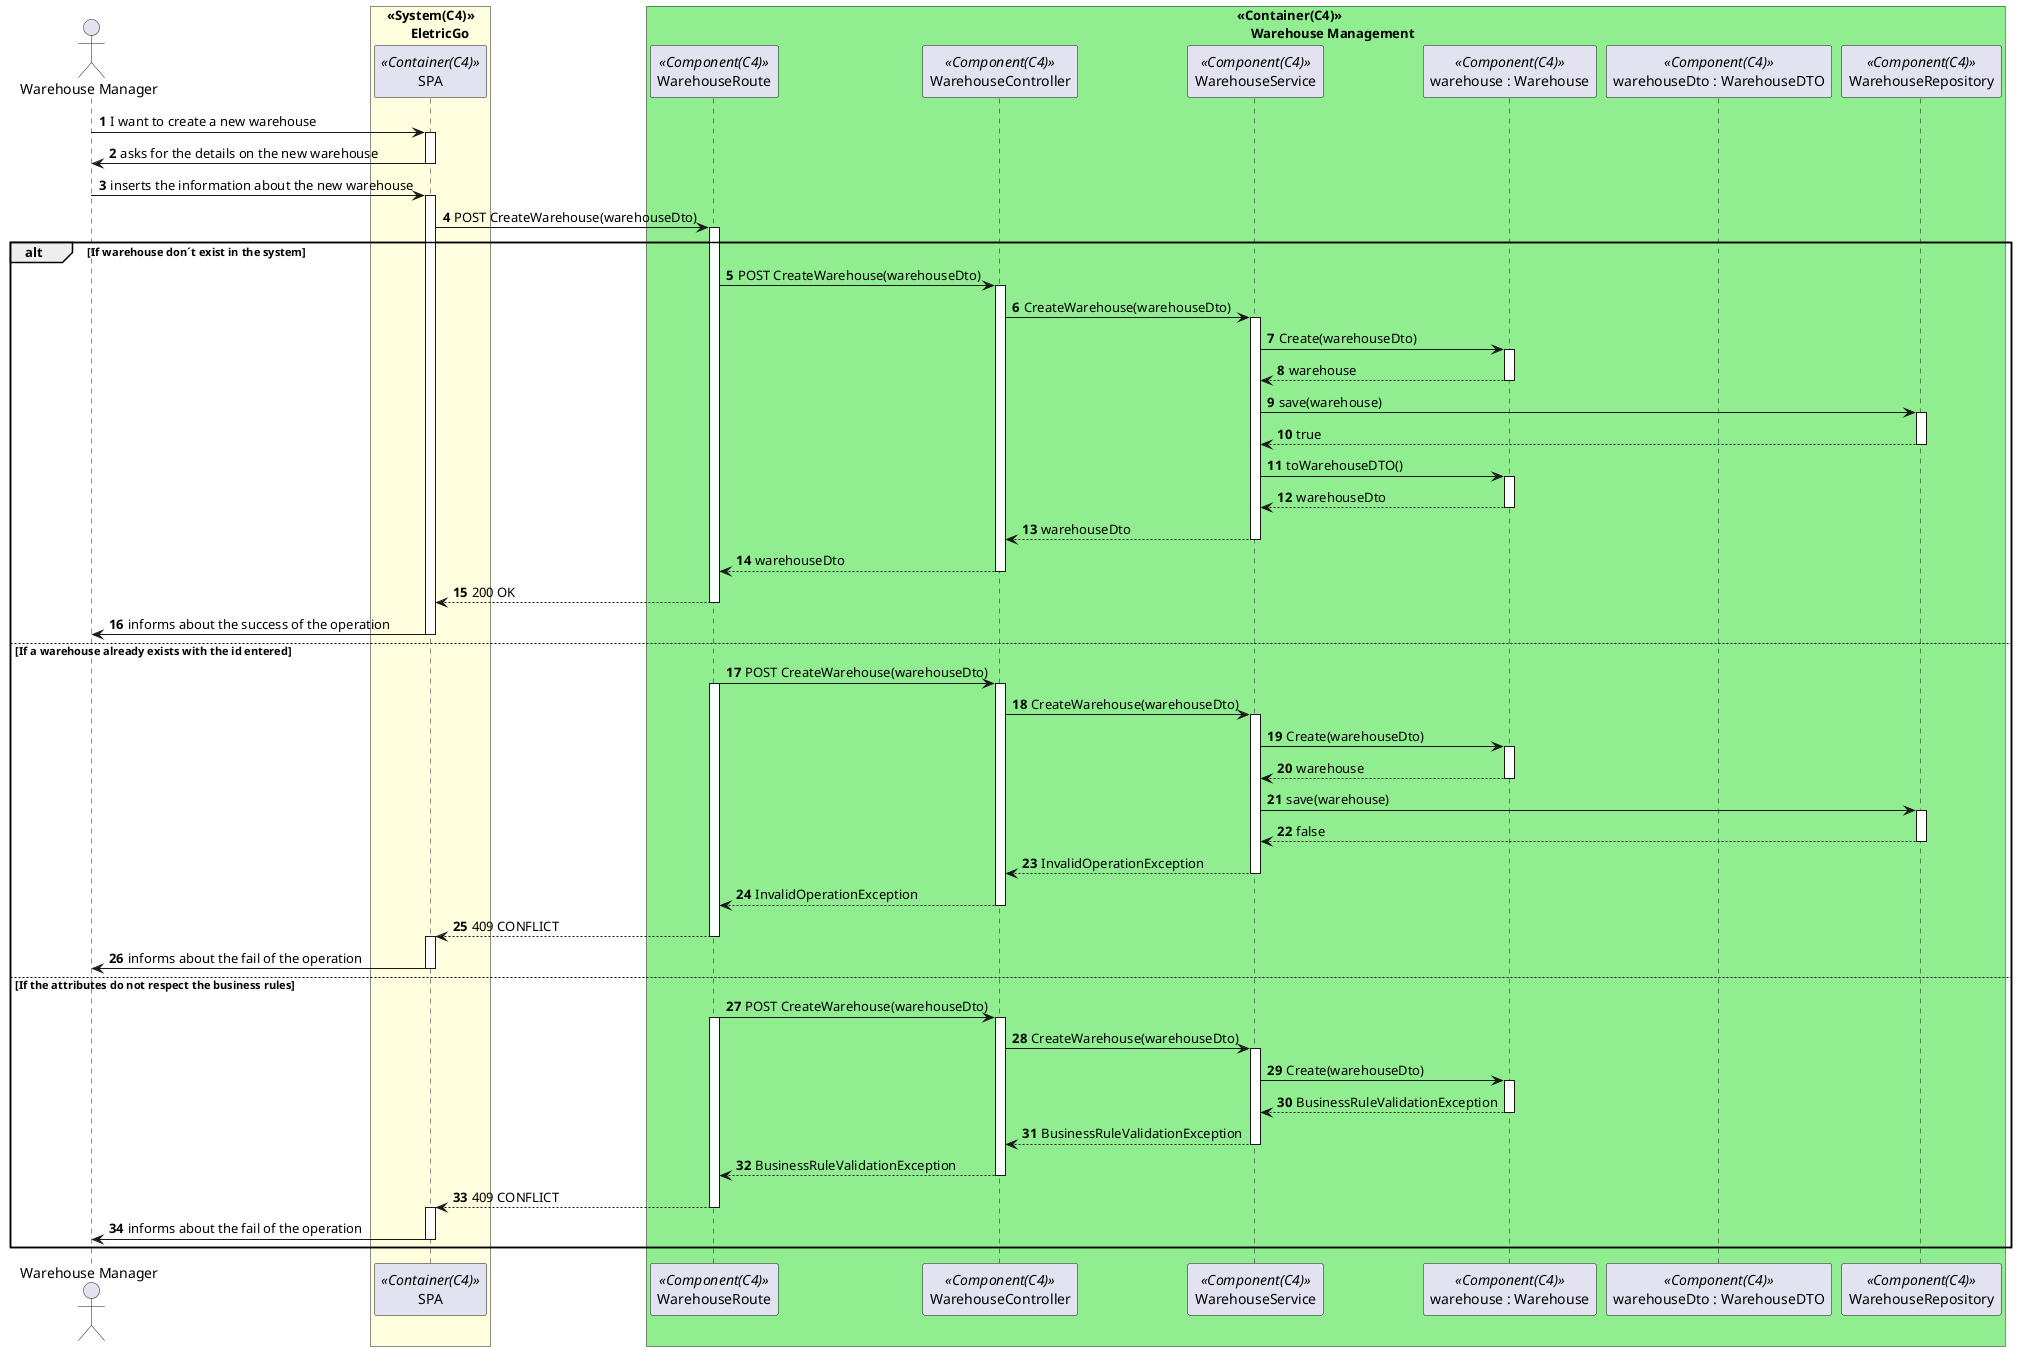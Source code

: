 
@startuml 
autonumber

actor "Warehouse Manager" as admin


box "<<System(C4)>>\n       EletricGo" #LightYellow
participant SPA as ui <<Container(C4)>>
box "<<Container(C4)>>\n    Warehouse Management" #LightGreen
participant WarehouseRoute as  WM <<Component(C4)>>
participant WarehouseController as  CTL <<Component(C4)>>
participant WarehouseService as  SV <<Component(C4)>>
participant "warehouse : Warehouse" as  W <<Component(C4)>>
participant "warehouseDto : WarehouseDTO" as  DTO <<Component(C4)>>
participant WarehouseRepository as  WR <<Component(C4)>>
end box
end box

admin -> ui: I want to create a new warehouse
activate ui

ui -> admin: asks for the details on the new warehouse
deactivate ui

admin -> ui: inserts the information about the new warehouse

activate ui
ui -> WM: POST CreateWarehouse(warehouseDto)
activate WM
alt If warehouse don´t exist in the system 
WM -> CTL: POST CreateWarehouse(warehouseDto)
activate CTL
CTL -> SV : CreateWarehouse(warehouseDto)
activate SV

SV -> W : Create(warehouseDto)
activate W
W --> SV : warehouse 
deactivate W

SV -> WR : save(warehouse)
activate WR
WR --> SV : true 
deactivate WR

SV -> W : toWarehouseDTO()
activate W
W --> SV : warehouseDto
deactivate W
SV --> CTL : warehouseDto
deactivate SV
CTL --> WM : warehouseDto
deactivate CTL


WM --> ui: 200 OK
deactivate WM

ui -> admin: informs about the success of the operation
deactivate ui

else If a warehouse already exists with the id entered

WM -> CTL: POST CreateWarehouse(warehouseDto)
activate WM
activate CTL
CTL -> SV : CreateWarehouse(warehouseDto)
activate SV

SV -> W : Create(warehouseDto)
activate W
W --> SV : warehouse 
deactivate W

SV -> WR : save(warehouse)
activate WR
WR --> SV : false
deactivate WR
SV --> CTL : InvalidOperationException
deactivate SV
CTL --> WM : InvalidOperationException
deactivate CTL

WM --> ui: 409 CONFLICT
deactivate WM

activate ui
ui -> admin: informs about the fail of the operation
deactivate ui 

else If the attributes do not respect the business rules
WM -> CTL: POST CreateWarehouse(warehouseDto)
activate WM
activate CTL
CTL -> SV : CreateWarehouse(warehouseDto)
activate SV

SV -> W : Create(warehouseDto)
activate W
W --> SV : BusinessRuleValidationException
deactivate W

SV --> CTL : BusinessRuleValidationException
deactivate SV
CTL --> WM : BusinessRuleValidationException
deactivate CTL

WM --> ui: 409 CONFLICT
deactivate WM

activate ui
ui -> admin: informs about the fail of the operation
deactivate ui 
end 
deactivate ui
deactivate admin

@enduml
